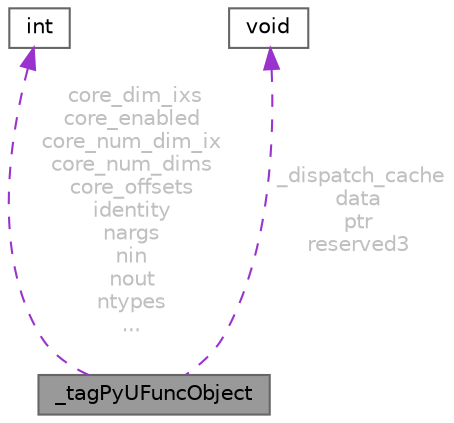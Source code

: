 digraph "_tagPyUFuncObject"
{
 // LATEX_PDF_SIZE
  bgcolor="transparent";
  edge [fontname=Helvetica,fontsize=10,labelfontname=Helvetica,labelfontsize=10];
  node [fontname=Helvetica,fontsize=10,shape=box,height=0.2,width=0.4];
  Node1 [id="Node000001",label="_tagPyUFuncObject",height=0.2,width=0.4,color="gray40", fillcolor="grey60", style="filled", fontcolor="black",tooltip=" "];
  Node2 -> Node1 [id="edge3_Node000001_Node000002",dir="back",color="darkorchid3",style="dashed",tooltip=" ",label=" core_dim_ixs\ncore_enabled\ncore_num_dim_ix\ncore_num_dims\ncore_offsets\nidentity\nnargs\nnin\nnout\nntypes\n...",fontcolor="grey" ];
  Node2 [id="Node000002",label="int",height=0.2,width=0.4,color="gray40", fillcolor="white", style="filled",tooltip=" "];
  Node3 -> Node1 [id="edge4_Node000001_Node000003",dir="back",color="darkorchid3",style="dashed",tooltip=" ",label=" _dispatch_cache\ndata\nptr\nreserved3",fontcolor="grey" ];
  Node3 [id="Node000003",label="void",height=0.2,width=0.4,color="gray40", fillcolor="white", style="filled",tooltip=" "];
}
